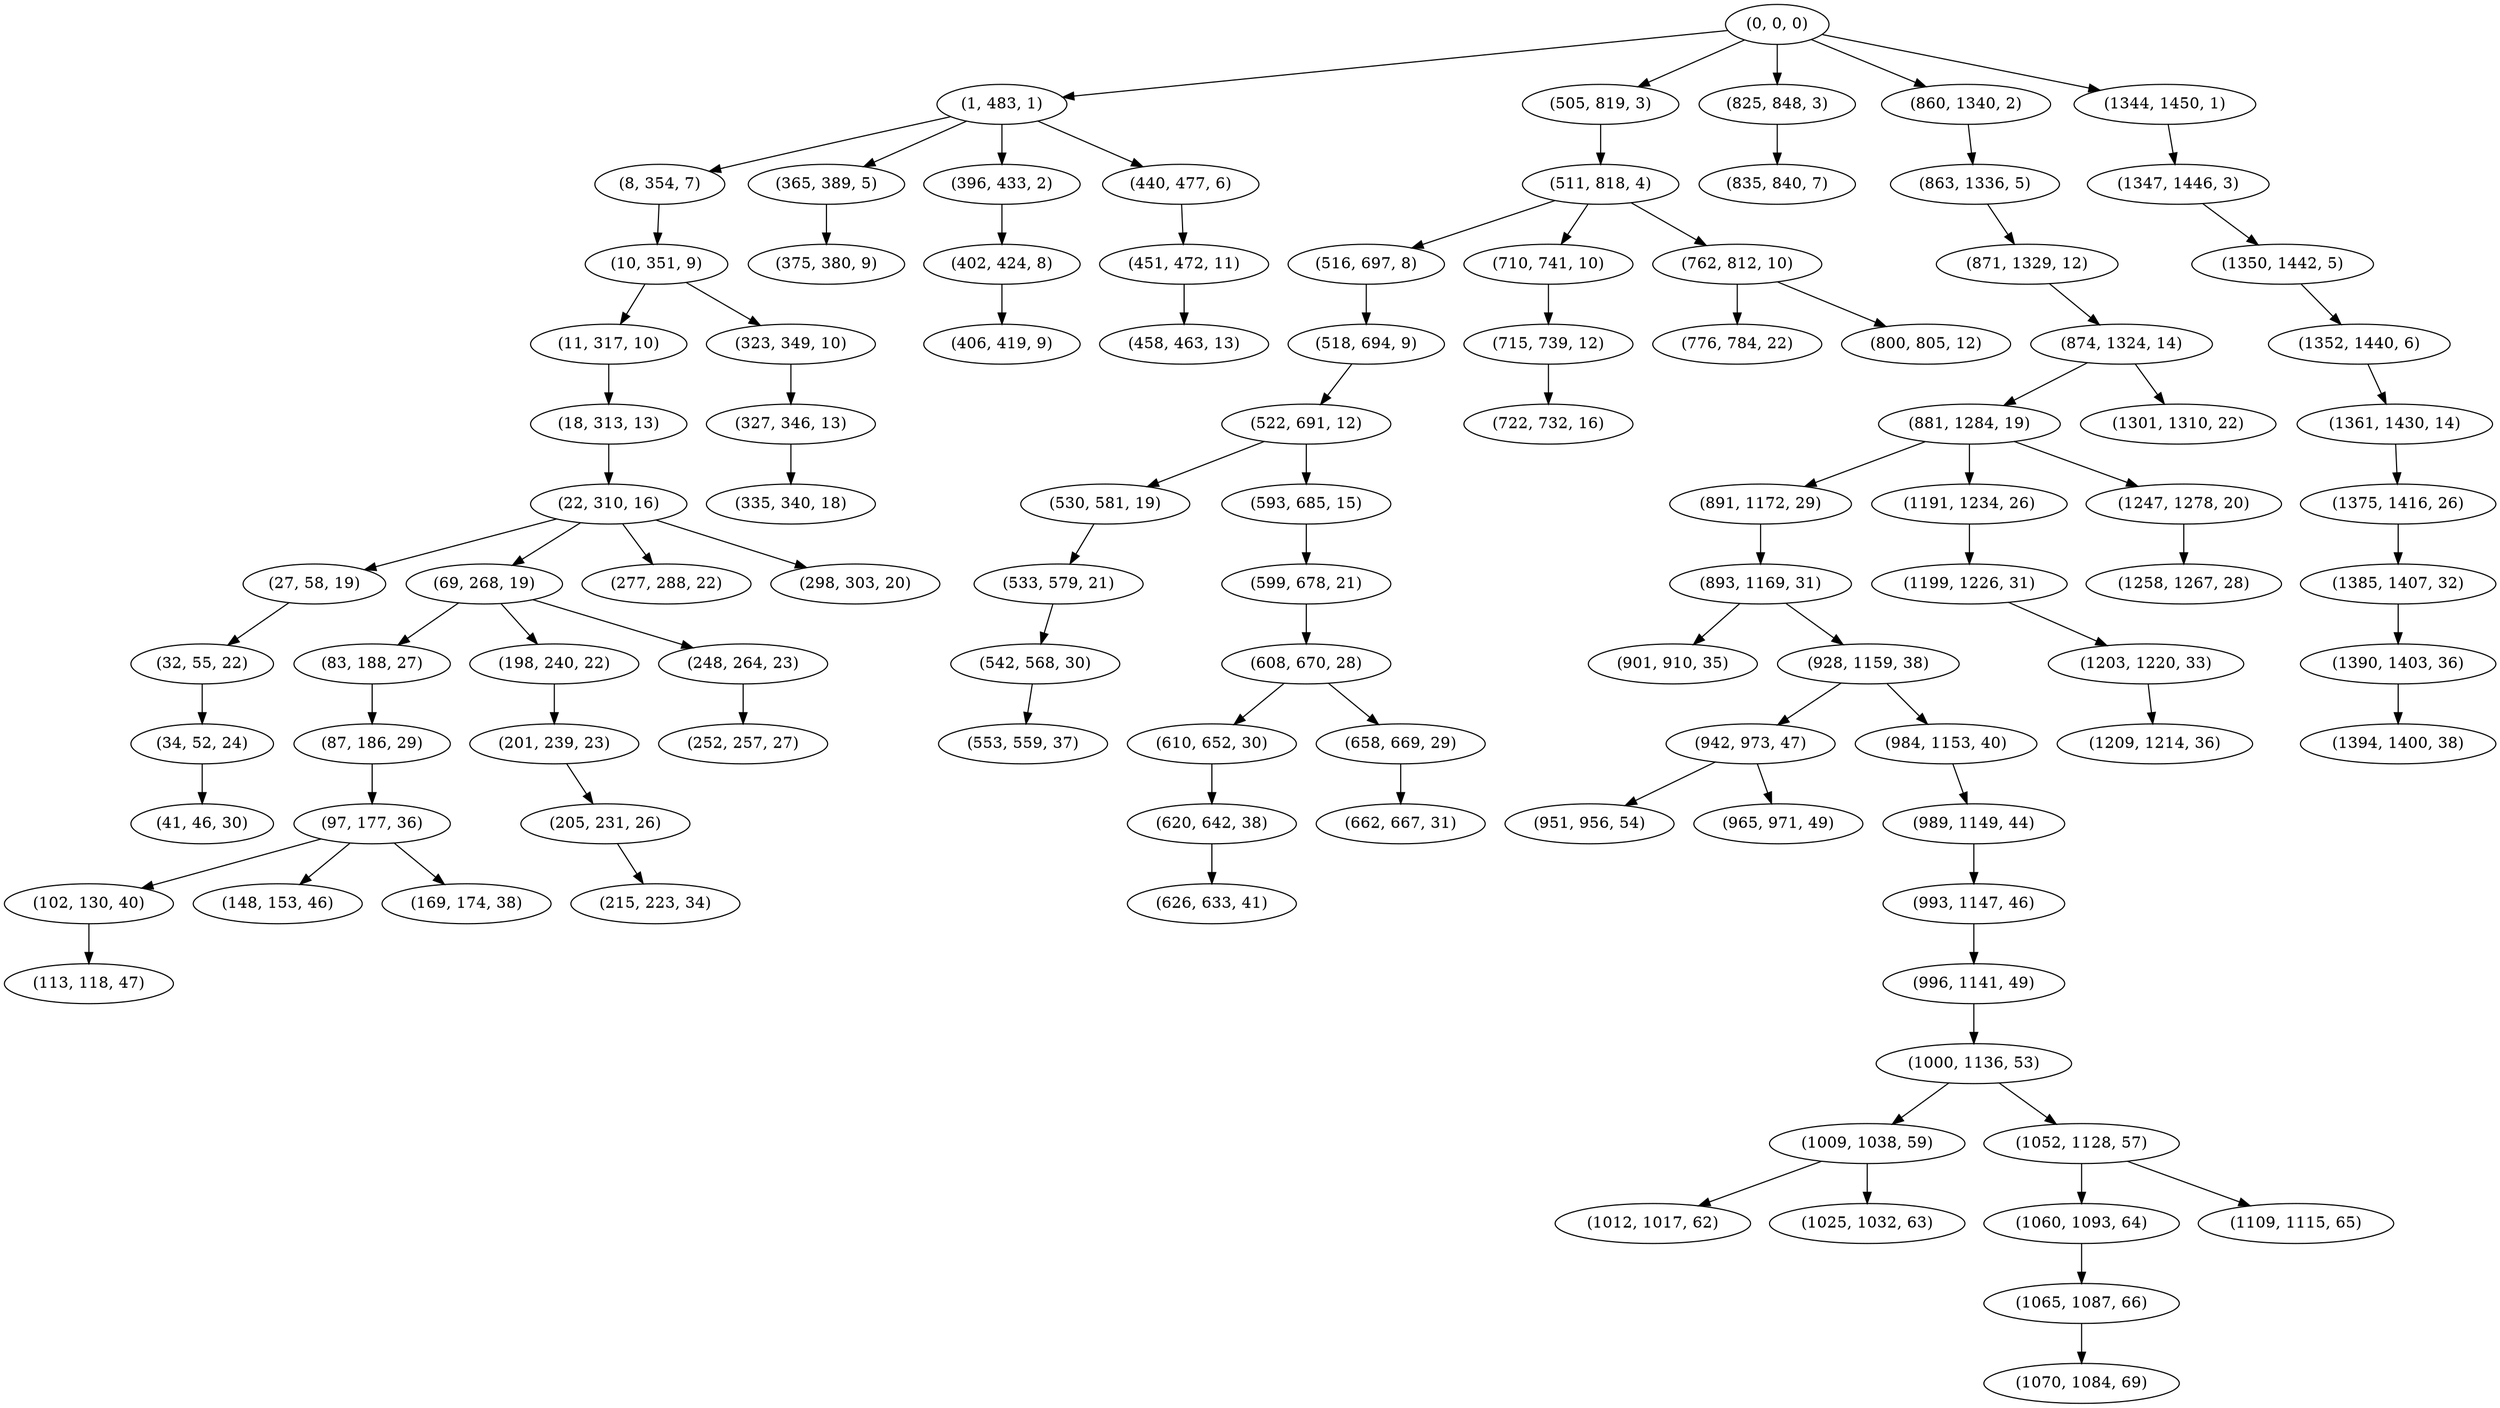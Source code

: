 digraph tree {
    "(0, 0, 0)";
    "(1, 483, 1)";
    "(8, 354, 7)";
    "(10, 351, 9)";
    "(11, 317, 10)";
    "(18, 313, 13)";
    "(22, 310, 16)";
    "(27, 58, 19)";
    "(32, 55, 22)";
    "(34, 52, 24)";
    "(41, 46, 30)";
    "(69, 268, 19)";
    "(83, 188, 27)";
    "(87, 186, 29)";
    "(97, 177, 36)";
    "(102, 130, 40)";
    "(113, 118, 47)";
    "(148, 153, 46)";
    "(169, 174, 38)";
    "(198, 240, 22)";
    "(201, 239, 23)";
    "(205, 231, 26)";
    "(215, 223, 34)";
    "(248, 264, 23)";
    "(252, 257, 27)";
    "(277, 288, 22)";
    "(298, 303, 20)";
    "(323, 349, 10)";
    "(327, 346, 13)";
    "(335, 340, 18)";
    "(365, 389, 5)";
    "(375, 380, 9)";
    "(396, 433, 2)";
    "(402, 424, 8)";
    "(406, 419, 9)";
    "(440, 477, 6)";
    "(451, 472, 11)";
    "(458, 463, 13)";
    "(505, 819, 3)";
    "(511, 818, 4)";
    "(516, 697, 8)";
    "(518, 694, 9)";
    "(522, 691, 12)";
    "(530, 581, 19)";
    "(533, 579, 21)";
    "(542, 568, 30)";
    "(553, 559, 37)";
    "(593, 685, 15)";
    "(599, 678, 21)";
    "(608, 670, 28)";
    "(610, 652, 30)";
    "(620, 642, 38)";
    "(626, 633, 41)";
    "(658, 669, 29)";
    "(662, 667, 31)";
    "(710, 741, 10)";
    "(715, 739, 12)";
    "(722, 732, 16)";
    "(762, 812, 10)";
    "(776, 784, 22)";
    "(800, 805, 12)";
    "(825, 848, 3)";
    "(835, 840, 7)";
    "(860, 1340, 2)";
    "(863, 1336, 5)";
    "(871, 1329, 12)";
    "(874, 1324, 14)";
    "(881, 1284, 19)";
    "(891, 1172, 29)";
    "(893, 1169, 31)";
    "(901, 910, 35)";
    "(928, 1159, 38)";
    "(942, 973, 47)";
    "(951, 956, 54)";
    "(965, 971, 49)";
    "(984, 1153, 40)";
    "(989, 1149, 44)";
    "(993, 1147, 46)";
    "(996, 1141, 49)";
    "(1000, 1136, 53)";
    "(1009, 1038, 59)";
    "(1012, 1017, 62)";
    "(1025, 1032, 63)";
    "(1052, 1128, 57)";
    "(1060, 1093, 64)";
    "(1065, 1087, 66)";
    "(1070, 1084, 69)";
    "(1109, 1115, 65)";
    "(1191, 1234, 26)";
    "(1199, 1226, 31)";
    "(1203, 1220, 33)";
    "(1209, 1214, 36)";
    "(1247, 1278, 20)";
    "(1258, 1267, 28)";
    "(1301, 1310, 22)";
    "(1344, 1450, 1)";
    "(1347, 1446, 3)";
    "(1350, 1442, 5)";
    "(1352, 1440, 6)";
    "(1361, 1430, 14)";
    "(1375, 1416, 26)";
    "(1385, 1407, 32)";
    "(1390, 1403, 36)";
    "(1394, 1400, 38)";
    "(0, 0, 0)" -> "(1, 483, 1)";
    "(0, 0, 0)" -> "(505, 819, 3)";
    "(0, 0, 0)" -> "(825, 848, 3)";
    "(0, 0, 0)" -> "(860, 1340, 2)";
    "(0, 0, 0)" -> "(1344, 1450, 1)";
    "(1, 483, 1)" -> "(8, 354, 7)";
    "(1, 483, 1)" -> "(365, 389, 5)";
    "(1, 483, 1)" -> "(396, 433, 2)";
    "(1, 483, 1)" -> "(440, 477, 6)";
    "(8, 354, 7)" -> "(10, 351, 9)";
    "(10, 351, 9)" -> "(11, 317, 10)";
    "(10, 351, 9)" -> "(323, 349, 10)";
    "(11, 317, 10)" -> "(18, 313, 13)";
    "(18, 313, 13)" -> "(22, 310, 16)";
    "(22, 310, 16)" -> "(27, 58, 19)";
    "(22, 310, 16)" -> "(69, 268, 19)";
    "(22, 310, 16)" -> "(277, 288, 22)";
    "(22, 310, 16)" -> "(298, 303, 20)";
    "(27, 58, 19)" -> "(32, 55, 22)";
    "(32, 55, 22)" -> "(34, 52, 24)";
    "(34, 52, 24)" -> "(41, 46, 30)";
    "(69, 268, 19)" -> "(83, 188, 27)";
    "(69, 268, 19)" -> "(198, 240, 22)";
    "(69, 268, 19)" -> "(248, 264, 23)";
    "(83, 188, 27)" -> "(87, 186, 29)";
    "(87, 186, 29)" -> "(97, 177, 36)";
    "(97, 177, 36)" -> "(102, 130, 40)";
    "(97, 177, 36)" -> "(148, 153, 46)";
    "(97, 177, 36)" -> "(169, 174, 38)";
    "(102, 130, 40)" -> "(113, 118, 47)";
    "(198, 240, 22)" -> "(201, 239, 23)";
    "(201, 239, 23)" -> "(205, 231, 26)";
    "(205, 231, 26)" -> "(215, 223, 34)";
    "(248, 264, 23)" -> "(252, 257, 27)";
    "(323, 349, 10)" -> "(327, 346, 13)";
    "(327, 346, 13)" -> "(335, 340, 18)";
    "(365, 389, 5)" -> "(375, 380, 9)";
    "(396, 433, 2)" -> "(402, 424, 8)";
    "(402, 424, 8)" -> "(406, 419, 9)";
    "(440, 477, 6)" -> "(451, 472, 11)";
    "(451, 472, 11)" -> "(458, 463, 13)";
    "(505, 819, 3)" -> "(511, 818, 4)";
    "(511, 818, 4)" -> "(516, 697, 8)";
    "(511, 818, 4)" -> "(710, 741, 10)";
    "(511, 818, 4)" -> "(762, 812, 10)";
    "(516, 697, 8)" -> "(518, 694, 9)";
    "(518, 694, 9)" -> "(522, 691, 12)";
    "(522, 691, 12)" -> "(530, 581, 19)";
    "(522, 691, 12)" -> "(593, 685, 15)";
    "(530, 581, 19)" -> "(533, 579, 21)";
    "(533, 579, 21)" -> "(542, 568, 30)";
    "(542, 568, 30)" -> "(553, 559, 37)";
    "(593, 685, 15)" -> "(599, 678, 21)";
    "(599, 678, 21)" -> "(608, 670, 28)";
    "(608, 670, 28)" -> "(610, 652, 30)";
    "(608, 670, 28)" -> "(658, 669, 29)";
    "(610, 652, 30)" -> "(620, 642, 38)";
    "(620, 642, 38)" -> "(626, 633, 41)";
    "(658, 669, 29)" -> "(662, 667, 31)";
    "(710, 741, 10)" -> "(715, 739, 12)";
    "(715, 739, 12)" -> "(722, 732, 16)";
    "(762, 812, 10)" -> "(776, 784, 22)";
    "(762, 812, 10)" -> "(800, 805, 12)";
    "(825, 848, 3)" -> "(835, 840, 7)";
    "(860, 1340, 2)" -> "(863, 1336, 5)";
    "(863, 1336, 5)" -> "(871, 1329, 12)";
    "(871, 1329, 12)" -> "(874, 1324, 14)";
    "(874, 1324, 14)" -> "(881, 1284, 19)";
    "(874, 1324, 14)" -> "(1301, 1310, 22)";
    "(881, 1284, 19)" -> "(891, 1172, 29)";
    "(881, 1284, 19)" -> "(1191, 1234, 26)";
    "(881, 1284, 19)" -> "(1247, 1278, 20)";
    "(891, 1172, 29)" -> "(893, 1169, 31)";
    "(893, 1169, 31)" -> "(901, 910, 35)";
    "(893, 1169, 31)" -> "(928, 1159, 38)";
    "(928, 1159, 38)" -> "(942, 973, 47)";
    "(928, 1159, 38)" -> "(984, 1153, 40)";
    "(942, 973, 47)" -> "(951, 956, 54)";
    "(942, 973, 47)" -> "(965, 971, 49)";
    "(984, 1153, 40)" -> "(989, 1149, 44)";
    "(989, 1149, 44)" -> "(993, 1147, 46)";
    "(993, 1147, 46)" -> "(996, 1141, 49)";
    "(996, 1141, 49)" -> "(1000, 1136, 53)";
    "(1000, 1136, 53)" -> "(1009, 1038, 59)";
    "(1000, 1136, 53)" -> "(1052, 1128, 57)";
    "(1009, 1038, 59)" -> "(1012, 1017, 62)";
    "(1009, 1038, 59)" -> "(1025, 1032, 63)";
    "(1052, 1128, 57)" -> "(1060, 1093, 64)";
    "(1052, 1128, 57)" -> "(1109, 1115, 65)";
    "(1060, 1093, 64)" -> "(1065, 1087, 66)";
    "(1065, 1087, 66)" -> "(1070, 1084, 69)";
    "(1191, 1234, 26)" -> "(1199, 1226, 31)";
    "(1199, 1226, 31)" -> "(1203, 1220, 33)";
    "(1203, 1220, 33)" -> "(1209, 1214, 36)";
    "(1247, 1278, 20)" -> "(1258, 1267, 28)";
    "(1344, 1450, 1)" -> "(1347, 1446, 3)";
    "(1347, 1446, 3)" -> "(1350, 1442, 5)";
    "(1350, 1442, 5)" -> "(1352, 1440, 6)";
    "(1352, 1440, 6)" -> "(1361, 1430, 14)";
    "(1361, 1430, 14)" -> "(1375, 1416, 26)";
    "(1375, 1416, 26)" -> "(1385, 1407, 32)";
    "(1385, 1407, 32)" -> "(1390, 1403, 36)";
    "(1390, 1403, 36)" -> "(1394, 1400, 38)";
}
